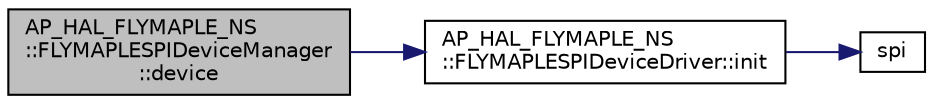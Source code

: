 digraph "AP_HAL_FLYMAPLE_NS::FLYMAPLESPIDeviceManager::device"
{
 // INTERACTIVE_SVG=YES
  edge [fontname="Helvetica",fontsize="10",labelfontname="Helvetica",labelfontsize="10"];
  node [fontname="Helvetica",fontsize="10",shape=record];
  rankdir="LR";
  Node1 [label="AP_HAL_FLYMAPLE_NS\l::FLYMAPLESPIDeviceManager\l::device",height=0.2,width=0.4,color="black", fillcolor="grey75", style="filled", fontcolor="black"];
  Node1 -> Node2 [color="midnightblue",fontsize="10",style="solid",fontname="Helvetica"];
  Node2 [label="AP_HAL_FLYMAPLE_NS\l::FLYMAPLESPIDeviceDriver::init",height=0.2,width=0.4,color="black", fillcolor="white", style="filled",URL="$classAP__HAL__FLYMAPLE__NS_1_1FLYMAPLESPIDeviceDriver.html#a593e874b567009040298877d2e01308c"];
  Node2 -> Node3 [color="midnightblue",fontsize="10",style="solid",fontname="Helvetica"];
  Node3 [label="spi",height=0.2,width=0.4,color="black", fillcolor="white", style="filled",URL="$AP__HAL__FLYMAPLE_2SPIDriver_8cpp.html#a9f75011a7029af8bd0aa995e780c7aa3"];
}
